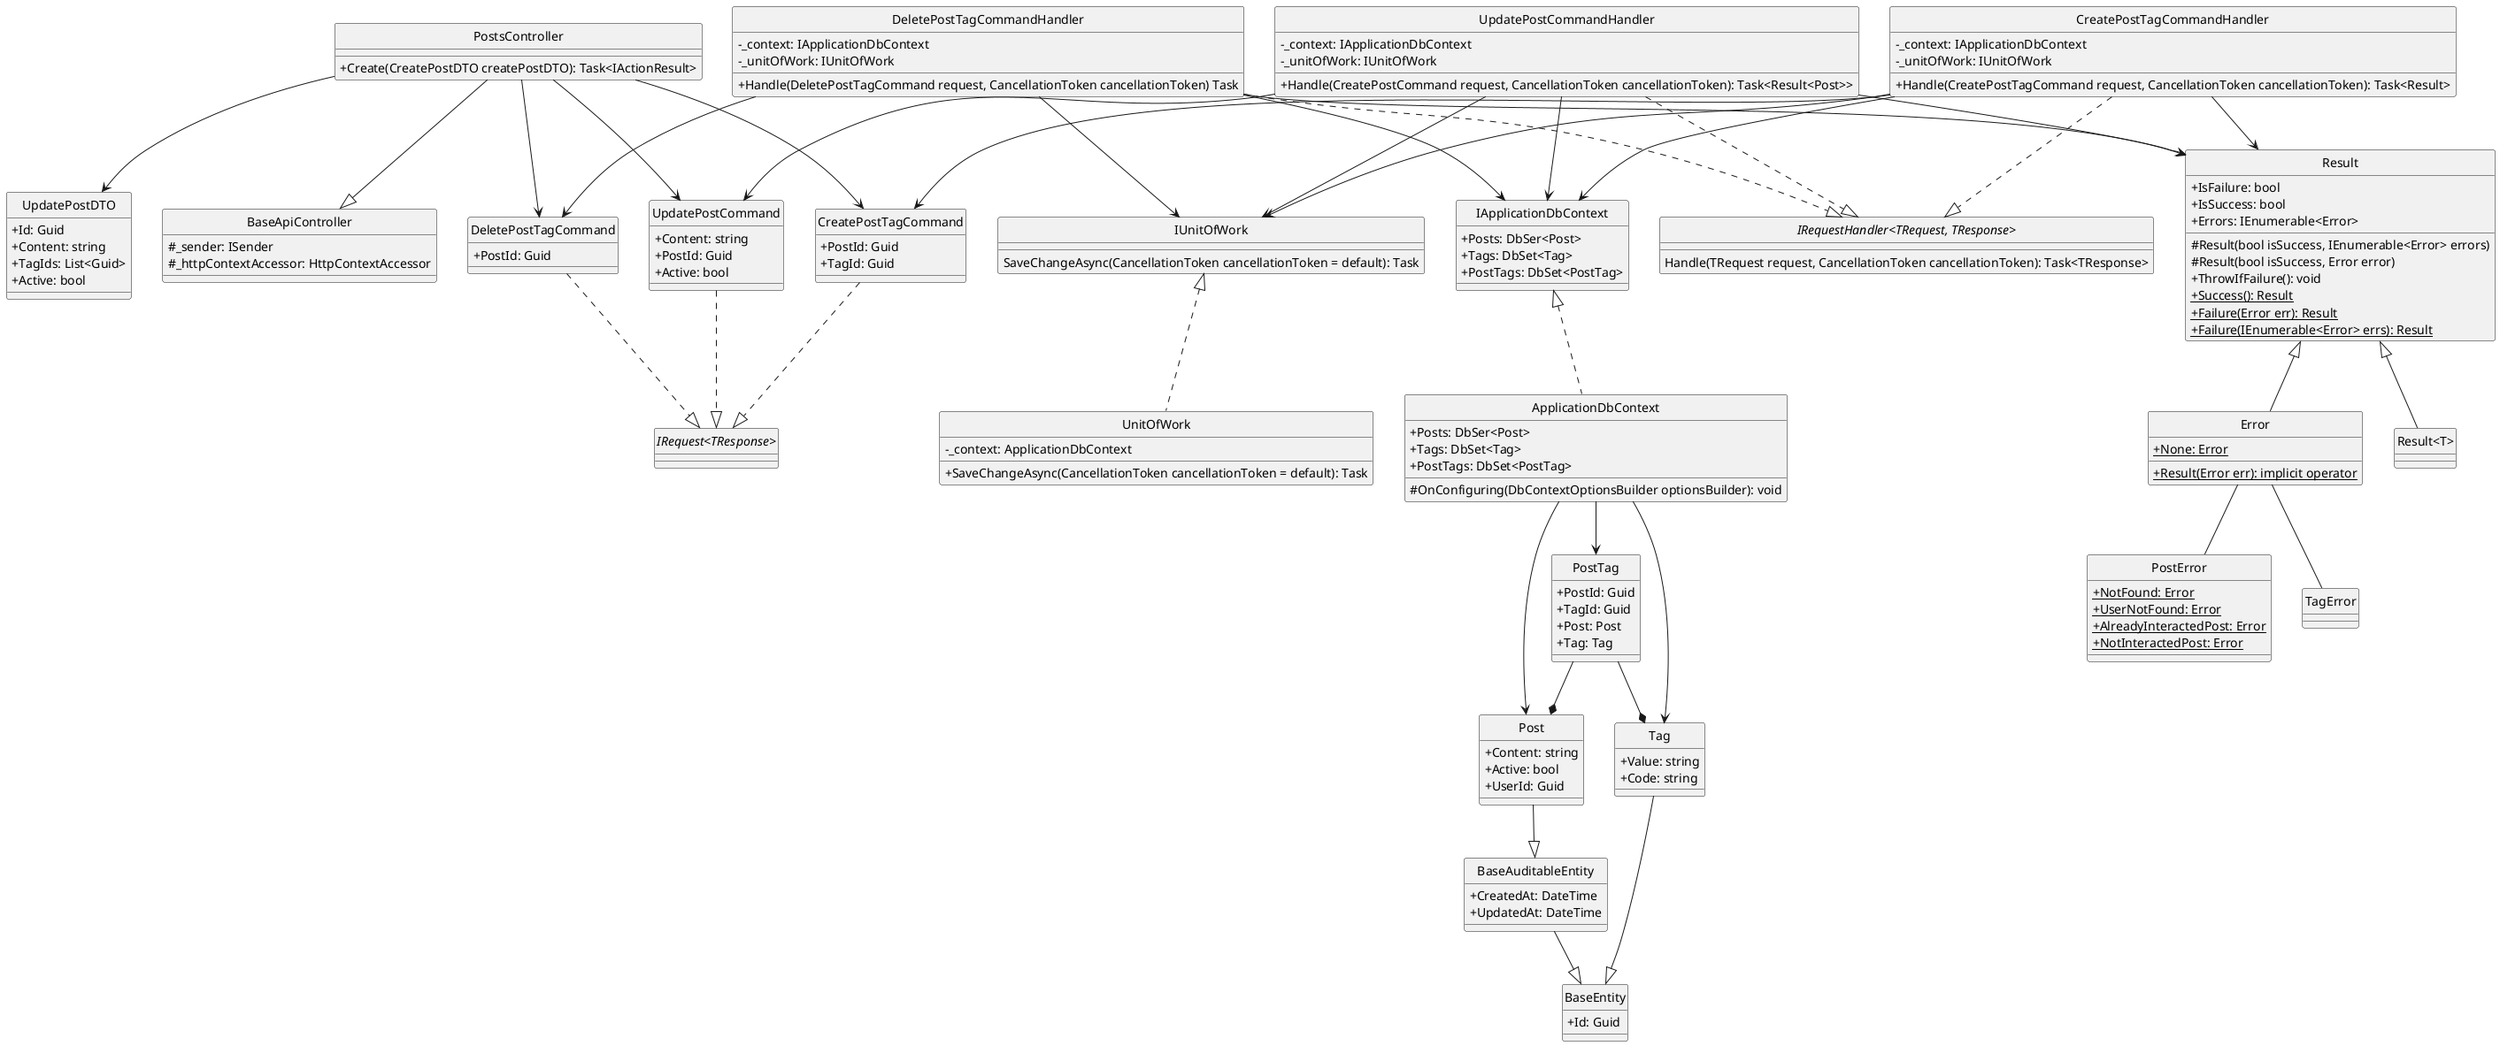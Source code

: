 @startuml updatePost
hide circle
skinparam classAttributeIconSize 0

class BaseApiController {
    #_sender: ISender
    #_httpContextAccessor: HttpContextAccessor
}

class PostsController {
    +Create(CreatePostDTO createPostDTO): Task<IActionResult>
}

class UpdatePostCommand {
    +Content: string
    +PostId: Guid
    +Active: bool 
}

class UpdatePostCommandHandler {
    -_context: IApplicationDbContext
    -_unitOfWork: IUnitOfWork
    +Handle(CreatePostCommand request, CancellationToken cancellationToken): Task<Result<Post>>
}

class DeletePostTagCommand {
    +PostId: Guid 
}

class DeletePostTagCommandHandler {
    -_context: IApplicationDbContext
    -_unitOfWork: IUnitOfWork
    +Handle(DeletePostTagCommand request, CancellationToken cancellationToken) Task
}

class CreatePostTagCommand {
    +PostId: Guid
    +TagId: Guid
}

class CreatePostTagCommandHandler {
    -_context: IApplicationDbContext
    -_unitOfWork: IUnitOfWork 
    +Handle(CreatePostTagCommand request, CancellationToken cancellationToken): Task<Result>
}

class IApplicationDbContext {
    +Posts: DbSer<Post>
    +Tags: DbSet<Tag>
    +PostTags: DbSet<PostTag>
}

class ApplicationDbContext {
    +Posts: DbSer<Post>
    +Tags: DbSet<Tag>
    +PostTags: DbSet<PostTag>
    #OnConfiguring(DbContextOptionsBuilder optionsBuilder): void
}

class Result {
    +IsFailure: bool
    +IsSuccess: bool
    +Errors: IEnumerable<Error> 
    #Result(bool isSuccess, IEnumerable<Error> errors)
    #Result(bool isSuccess, Error error)
    +ThrowIfFailure(): void
    +{static} Success(): Result
    +{static} Failure(Error err): Result
    +{static} Failure(IEnumerable<Error> errs): Result
}

class Error {
    +{static} None: Error
    +{static} Result(Error err): implicit operator
}

class IUnitOfWork {
    SaveChangeAsync(CancellationToken cancellationToken = default): Task
}

class UnitOfWork {
    -_context: ApplicationDbContext
    +SaveChangeAsync(CancellationToken cancellationToken = default): Task
}

class PostError {
    +{static} NotFound: Error
    +{static} UserNotFound: Error
    +{static} AlreadyInteractedPost: Error
    +{static} NotInteractedPost: Error
}

class UpdatePostDTO {
    +Id: Guid
    +Content: string
    +TagIds: List<Guid> 
    +Active: bool
}

class BaseEntity {
    +Id: Guid
}

class BaseAuditableEntity{
    +CreatedAt: DateTime 
    +UpdatedAt: DateTime 
}

class Tag {
    +Value: string 
    +Code: string 
}

class Post {
    +Content: string
    +Active: bool
    +UserId: Guid 
}

class PostTag {
    +PostId: Guid
    +TagId: Guid 
    +Post: Post
    +Tag: Tag
}

interface "IRequest<TResponse>"
interface "IRequestHandler<TRequest, TResponse>"{
    Handle(TRequest request, CancellationToken cancellationToken): Task<TResponse>
}

'==== Update Post ====
'API Layer
PostsController --|> BaseApiController
PostsController --> UpdatePostCommand
PostsController --> UpdatePostDTO
PostsController --> DeletePostTagCommand
PostsController --> CreatePostTagCommand
'Application Layer
UpdatePostCommand ..|> "IRequest<TResponse>"
UpdatePostCommandHandler ..|> "IRequestHandler<TRequest, TResponse>"
DeletePostTagCommand ..|> "IRequest<TResponse>"
DeletePostTagCommandHandler ..|> "IRequestHandler<TRequest, TResponse>"
CreatePostTagCommand ..|> "IRequest<TResponse>"
CreatePostTagCommandHandler ..|> "IRequestHandler<TRequest, TResponse>"

UpdatePostCommandHandler --> UpdatePostCommand
UpdatePostCommandHandler --> Result
UpdatePostCommandHandler --> IUnitOfWork
UpdatePostCommandHandler --> IApplicationDbContext
DeletePostTagCommandHandler --> DeletePostTagCommand
DeletePostTagCommandHandler --> Result
DeletePostTagCommandHandler --> IUnitOfWork
DeletePostTagCommandHandler --> IApplicationDbContext
CreatePostTagCommandHandler --> CreatePostTagCommand
CreatePostTagCommandHandler --> Result
CreatePostTagCommandHandler --> IUnitOfWork
CreatePostTagCommandHandler --> IApplicationDbContext
'Domain Layer
Result <|-- Error
Result <|-- "Result<T>"
Error -- TagError
Error -- PostError
Tag --|> BaseEntity
Post --|> BaseAuditableEntity
BaseAuditableEntity --|> BaseEntity
PostTag --* Post
PostTag --* Tag
'Infrastructure Layer
IUnitOfWork <|.. UnitOfWork
IApplicationDbContext <|.. ApplicationDbContext
ApplicationDbContext --> Tag
ApplicationDbContext --> Post
ApplicationDbContext --> PostTag
@enduml